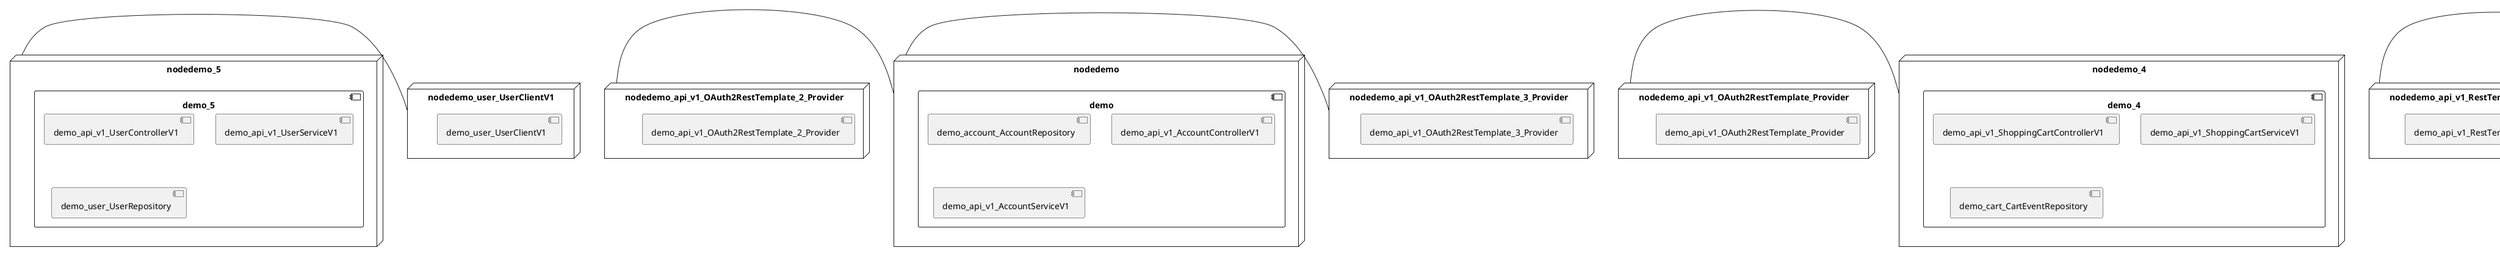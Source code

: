 @startuml
skinparam fixCircleLabelOverlapping true
skinparam componentStyle uml2
node nodedemo {
component demo {
[demo_account_AccountRepository] [[kbastani-spring-cloud-event-sourcing-example.system#_wMHTwuWVEe67eaz8Ya4xBw]]
[demo_api_v1_AccountControllerV1] [[kbastani-spring-cloud-event-sourcing-example.system#_wMHTwuWVEe67eaz8Ya4xBw]]
[demo_api_v1_AccountServiceV1] [[kbastani-spring-cloud-event-sourcing-example.system#_wMHTwuWVEe67eaz8Ya4xBw]]
}
}
node nodedemo_2 {
component demo_2 {
[demo_api_v1_OrderControllerV1] [[kbastani-spring-cloud-event-sourcing-example.system#_wMHTwuWVEe67eaz8Ya4xBw]]
[demo_api_v1_OrderServiceV1] [[kbastani-spring-cloud-event-sourcing-example.system#_wMHTwuWVEe67eaz8Ya4xBw]]
[demo_config_DatabaseInitializer] [[kbastani-spring-cloud-event-sourcing-example.system#_wMHTwuWVEe67eaz8Ya4xBw]]
[demo_invoice_InvoiceRepository] [[kbastani-spring-cloud-event-sourcing-example.system#_wMHTwuWVEe67eaz8Ya4xBw]]
[demo_order_OrderEventRepository] [[kbastani-spring-cloud-event-sourcing-example.system#_wMHTwuWVEe67eaz8Ya4xBw]]
[demo_order_OrderRepository] [[kbastani-spring-cloud-event-sourcing-example.system#_wMHTwuWVEe67eaz8Ya4xBw]]
}
}
node nodedemo_3 {
component demo_3 {
[demo_UserController] [[kbastani-spring-cloud-event-sourcing-example.system#_wMHTwuWVEe67eaz8Ya4xBw]]
[demo_UserRepository] [[kbastani-spring-cloud-event-sourcing-example.system#_wMHTwuWVEe67eaz8Ya4xBw]]
[demo_UserService] [[kbastani-spring-cloud-event-sourcing-example.system#_wMHTwuWVEe67eaz8Ya4xBw]]
[demo_login_UserController] [[kbastani-spring-cloud-event-sourcing-example.system#_wMHTwuWVEe67eaz8Ya4xBw]]
}
}
node nodedemo_4 {
component demo_4 {
[demo_api_v1_ShoppingCartControllerV1] [[kbastani-spring-cloud-event-sourcing-example.system#_wMHTwuWVEe67eaz8Ya4xBw]]
[demo_api_v1_ShoppingCartServiceV1] [[kbastani-spring-cloud-event-sourcing-example.system#_wMHTwuWVEe67eaz8Ya4xBw]]
[demo_cart_CartEventRepository] [[kbastani-spring-cloud-event-sourcing-example.system#_wMHTwuWVEe67eaz8Ya4xBw]]
}
}
node nodedemo_5 {
component demo_5 {
[demo_api_v1_UserControllerV1] [[kbastani-spring-cloud-event-sourcing-example.system#_wMHTwuWVEe67eaz8Ya4xBw]]
[demo_api_v1_UserServiceV1] [[kbastani-spring-cloud-event-sourcing-example.system#_wMHTwuWVEe67eaz8Ya4xBw]]
[demo_user_UserRepository] [[kbastani-spring-cloud-event-sourcing-example.system#_wMHTwuWVEe67eaz8Ya4xBw]]
}
}
node nodedemo_6 {
component demo_6 {
[DatabaseInitializer] [[kbastani-spring-cloud-event-sourcing-example.system#_wMHTwuWVEe67eaz8Ya4xBw]]
}
}
node nodedemo_7 {
component demo_7 {
[demo_api_v1_CatalogControllerV1] [[kbastani-spring-cloud-event-sourcing-example.system#_wMHTwuWVEe67eaz8Ya4xBw]]
[demo_api_v1_CatalogServiceV1] [[kbastani-spring-cloud-event-sourcing-example.system#_wMHTwuWVEe67eaz8Ya4xBw]]
[demo_catalog_CatalogInfoRepository] [[kbastani-spring-cloud-event-sourcing-example.system#_wMHTwuWVEe67eaz8Ya4xBw]]
}
}
node nodedemo_v1 {
component demo_v1 {
[demo_v1_InventoryControllerV1] [[kbastani-spring-cloud-event-sourcing-example.system#_wMHTwuWVEe67eaz8Ya4xBw]]
[demo_v1_InventoryServiceV1] [[kbastani-spring-cloud-event-sourcing-example.system#_wMHTwuWVEe67eaz8Ya4xBw]]
}
}
node nodedemo_api_v1_OAuth2RestTemplate_2_Provider {
[demo_api_v1_OAuth2RestTemplate_2_Provider] [[kbastani-spring-cloud-event-sourcing-example.system#_wMHTwuWVEe67eaz8Ya4xBw]]
}
node nodedemo_api_v1_OAuth2RestTemplate_3_Provider {
[demo_api_v1_OAuth2RestTemplate_3_Provider] [[kbastani-spring-cloud-event-sourcing-example.system#_wMHTwuWVEe67eaz8Ya4xBw]]
}
node nodedemo_api_v1_OAuth2RestTemplate_Provider {
[demo_api_v1_OAuth2RestTemplate_Provider] [[kbastani-spring-cloud-event-sourcing-example.system#_wMHTwuWVEe67eaz8Ya4xBw]]
}
node nodedemo_api_v1_RestTemplate_2_Provider {
[demo_api_v1_RestTemplate_2_Provider] [[kbastani-spring-cloud-event-sourcing-example.system#_wMHTwuWVEe67eaz8Ya4xBw]]
}
node nodedemo_api_v1_RestTemplate_Provider {
[demo_api_v1_RestTemplate_Provider] [[kbastani-spring-cloud-event-sourcing-example.system#_wMHTwuWVEe67eaz8Ya4xBw]]
}
node nodedemo_inventory_InventoryRepository_Provider {
[demo_inventory_InventoryRepository_Provider] [[kbastani-spring-cloud-event-sourcing-example.system#_wMHTwuWVEe67eaz8Ya4xBw]]
}
node nodedemo_login_AuthenticationManager_Provider {
[demo_login_AuthenticationManager_Provider] [[kbastani-spring-cloud-event-sourcing-example.system#_wMHTwuWVEe67eaz8Ya4xBw]]
}
node nodedemo_login_ClientDetailsService_Provider {
[demo_login_ClientDetailsService_Provider] [[kbastani-spring-cloud-event-sourcing-example.system#_wMHTwuWVEe67eaz8Ya4xBw]]
}
node nodedemo_login_HttpSessionSecurityContextRepository_Provider {
[demo_login_HttpSessionSecurityContextRepository_Provider] [[kbastani-spring-cloud-event-sourcing-example.system#_wMHTwuWVEe67eaz8Ya4xBw]]
}
node nodedemo_login_LoginController {
[demo_login_LoginController] [[kbastani-spring-cloud-event-sourcing-example.system#_wMHTwuWVEe67eaz8Ya4xBw]]
}
node nodedemo_product_ProductRepository_Provider {
[demo_product_ProductRepository_Provider] [[kbastani-spring-cloud-event-sourcing-example.system#_wMHTwuWVEe67eaz8Ya4xBw]]
}
node nodedemo_user_UserClientV1 {
[demo_user_UserClientV1] [[kbastani-spring-cloud-event-sourcing-example.system#_wMHTwuWVEe67eaz8Ya4xBw]]
}
node nodedemo_v1_Session_Provider {
[demo_v1_Session_Provider] [[kbastani-spring-cloud-event-sourcing-example.system#_wMHTwuWVEe67eaz8Ya4xBw]]
}
[nodedemo_5] - [nodedemo_user_UserClientV1]
[nodedemo_api_v1_OAuth2RestTemplate_2_Provider] - [nodedemo]
[nodedemo_api_v1_OAuth2RestTemplate_3_Provider] - [nodedemo]
[nodedemo_api_v1_OAuth2RestTemplate_Provider] - [nodedemo_4]
[nodedemo_api_v1_RestTemplate_2_Provider] - [nodedemo_7]
[nodedemo_api_v1_RestTemplate_Provider] - [nodedemo_7]
[nodedemo_inventory_InventoryRepository_Provider] - [nodedemo_v1]
[nodedemo_login_AuthenticationManager_Provider] - [nodedemo_login_LoginController]
[nodedemo_login_ClientDetailsService_Provider] - [nodedemo_login_LoginController]
[nodedemo_login_HttpSessionSecurityContextRepository_Provider] - [nodedemo_login_LoginController]
[nodedemo_product_ProductRepository_Provider] - [nodedemo_v1]
[nodedemo_v1_Session_Provider] - [nodedemo_v1]

@enduml
